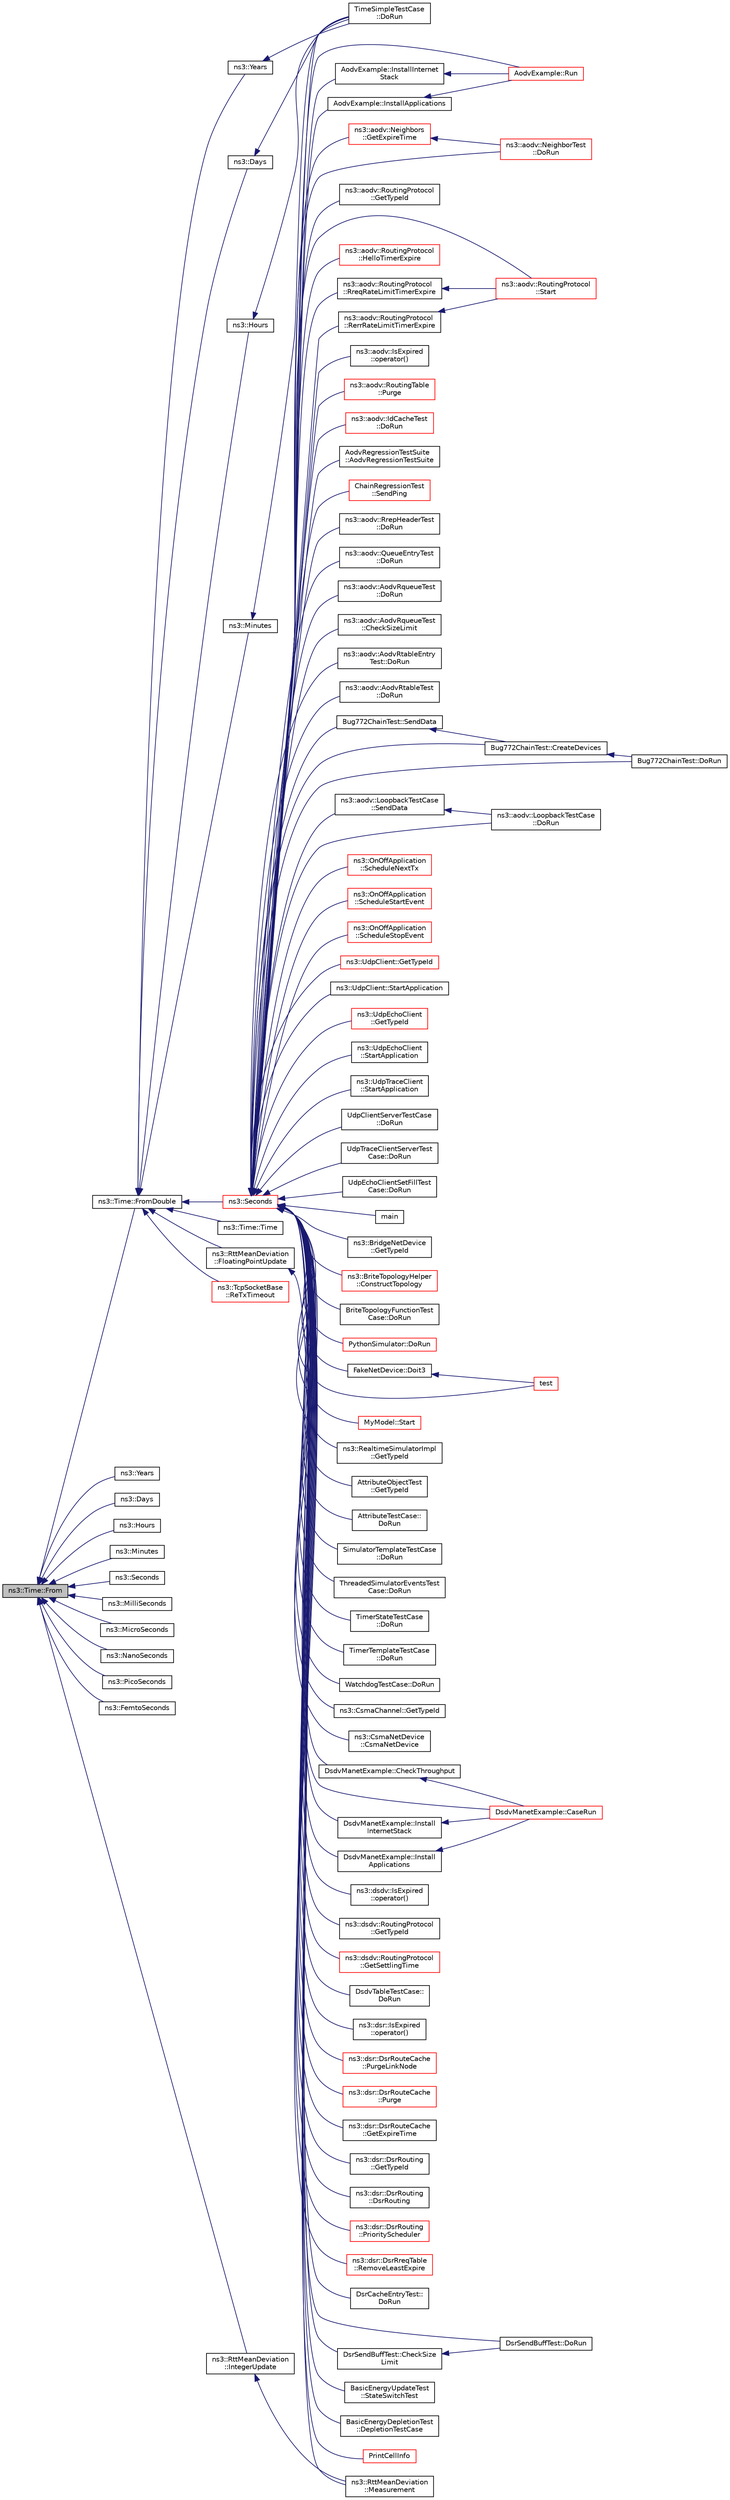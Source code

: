 digraph "ns3::Time::From"
{
  edge [fontname="Helvetica",fontsize="10",labelfontname="Helvetica",labelfontsize="10"];
  node [fontname="Helvetica",fontsize="10",shape=record];
  rankdir="LR";
  Node1 [label="ns3::Time::From",height=0.2,width=0.4,color="black", fillcolor="grey75", style="filled", fontcolor="black"];
  Node1 -> Node2 [dir="back",color="midnightblue",fontsize="10",style="solid"];
  Node2 [label="ns3::Time::FromDouble",height=0.2,width=0.4,color="black", fillcolor="white", style="filled",URL="$dc/d04/classns3_1_1Time.html#a60e845f4a74e62495b86356afe604cb4"];
  Node2 -> Node3 [dir="back",color="midnightblue",fontsize="10",style="solid"];
  Node3 [label="ns3::Years",height=0.2,width=0.4,color="black", fillcolor="white", style="filled",URL="$d1/dec/group__timecivil.html#gacba71dd5cfeb7aa46f08a20260247975"];
  Node3 -> Node4 [dir="back",color="midnightblue",fontsize="10",style="solid"];
  Node4 [label="TimeSimpleTestCase\l::DoRun",height=0.2,width=0.4,color="black", fillcolor="white", style="filled",URL="$d7/d25/classTimeSimpleTestCase.html#a4420daddc0f37503638626397ec83f41",tooltip="Implementation to actually run this TestCase. "];
  Node2 -> Node5 [dir="back",color="midnightblue",fontsize="10",style="solid"];
  Node5 [label="ns3::Days",height=0.2,width=0.4,color="black", fillcolor="white", style="filled",URL="$d1/dec/group__timecivil.html#ga58292fd2de67cc4ccd619ca83d28574b"];
  Node5 -> Node4 [dir="back",color="midnightblue",fontsize="10",style="solid"];
  Node2 -> Node6 [dir="back",color="midnightblue",fontsize="10",style="solid"];
  Node6 [label="ns3::Hours",height=0.2,width=0.4,color="black", fillcolor="white", style="filled",URL="$d1/dec/group__timecivil.html#ga6059b5d67fe1e174729c063be4fa2bf7"];
  Node6 -> Node4 [dir="back",color="midnightblue",fontsize="10",style="solid"];
  Node2 -> Node7 [dir="back",color="midnightblue",fontsize="10",style="solid"];
  Node7 [label="ns3::Minutes",height=0.2,width=0.4,color="black", fillcolor="white", style="filled",URL="$d1/dec/group__timecivil.html#gaaab039c044ad40238a9d5b556349d0d5"];
  Node7 -> Node4 [dir="back",color="midnightblue",fontsize="10",style="solid"];
  Node2 -> Node8 [dir="back",color="midnightblue",fontsize="10",style="solid"];
  Node8 [label="ns3::Seconds",height=0.2,width=0.4,color="red", fillcolor="white", style="filled",URL="$d1/dec/group__timecivil.html#ga33c34b816f8ff6628e33d5c8e9713b9e"];
  Node8 -> Node9 [dir="back",color="midnightblue",fontsize="10",style="solid"];
  Node9 [label="AodvExample::Run",height=0.2,width=0.4,color="red", fillcolor="white", style="filled",URL="$d7/db6/classAodvExample.html#a954ace72fd69c0a09193047d33d9ad61",tooltip="Run simulation. "];
  Node8 -> Node10 [dir="back",color="midnightblue",fontsize="10",style="solid"];
  Node10 [label="AodvExample::InstallInternet\lStack",height=0.2,width=0.4,color="black", fillcolor="white", style="filled",URL="$d7/db6/classAodvExample.html#abc2e6b6dd4791571042bc65a1340efd5"];
  Node10 -> Node9 [dir="back",color="midnightblue",fontsize="10",style="solid"];
  Node8 -> Node11 [dir="back",color="midnightblue",fontsize="10",style="solid"];
  Node11 [label="AodvExample::InstallApplications",height=0.2,width=0.4,color="black", fillcolor="white", style="filled",URL="$d7/db6/classAodvExample.html#a181ce6b0304fa53ac0db6cb0228f93f7"];
  Node11 -> Node9 [dir="back",color="midnightblue",fontsize="10",style="solid"];
  Node8 -> Node12 [dir="back",color="midnightblue",fontsize="10",style="solid"];
  Node12 [label="ns3::aodv::Neighbors\l::GetExpireTime",height=0.2,width=0.4,color="red", fillcolor="white", style="filled",URL="$d7/d21/classns3_1_1aodv_1_1Neighbors.html#a08811b3c7cfcc0a152a05d2d582ea6eb",tooltip="Return expire time for neighbor node with address addr, if exists, else return 0. ..."];
  Node12 -> Node13 [dir="back",color="midnightblue",fontsize="10",style="solid"];
  Node13 [label="ns3::aodv::NeighborTest\l::DoRun",height=0.2,width=0.4,color="red", fillcolor="white", style="filled",URL="$d0/d15/structns3_1_1aodv_1_1NeighborTest.html#aeb957b7644d6c77f5d0d43d2c160897f",tooltip="Implementation to actually run this TestCase. "];
  Node8 -> Node14 [dir="back",color="midnightblue",fontsize="10",style="solid"];
  Node14 [label="ns3::aodv::RoutingProtocol\l::GetTypeId",height=0.2,width=0.4,color="black", fillcolor="white", style="filled",URL="$db/dd0/classns3_1_1aodv_1_1RoutingProtocol.html#a430a9cb799a51fc76e8e1580edf5f413"];
  Node8 -> Node15 [dir="back",color="midnightblue",fontsize="10",style="solid"];
  Node15 [label="ns3::aodv::RoutingProtocol\l::Start",height=0.2,width=0.4,color="red", fillcolor="white", style="filled",URL="$db/dd0/classns3_1_1aodv_1_1RoutingProtocol.html#a93dd1a9a127ebea592e06e3cf3f5cb11",tooltip="Start protocol operation. "];
  Node8 -> Node16 [dir="back",color="midnightblue",fontsize="10",style="solid"];
  Node16 [label="ns3::aodv::RoutingProtocol\l::HelloTimerExpire",height=0.2,width=0.4,color="red", fillcolor="white", style="filled",URL="$db/dd0/classns3_1_1aodv_1_1RoutingProtocol.html#a4dc002f2942cbcf436d16183c1c71f10",tooltip="Schedule next send of hello message. "];
  Node8 -> Node17 [dir="back",color="midnightblue",fontsize="10",style="solid"];
  Node17 [label="ns3::aodv::RoutingProtocol\l::RreqRateLimitTimerExpire",height=0.2,width=0.4,color="black", fillcolor="white", style="filled",URL="$db/dd0/classns3_1_1aodv_1_1RoutingProtocol.html#aee7a58848233510a151f89c92488c0dd",tooltip="Reset RREQ count and schedule RREQ rate limit timer with delay 1 sec. "];
  Node17 -> Node15 [dir="back",color="midnightblue",fontsize="10",style="solid"];
  Node8 -> Node18 [dir="back",color="midnightblue",fontsize="10",style="solid"];
  Node18 [label="ns3::aodv::RoutingProtocol\l::RerrRateLimitTimerExpire",height=0.2,width=0.4,color="black", fillcolor="white", style="filled",URL="$db/dd0/classns3_1_1aodv_1_1RoutingProtocol.html#a224b04cf88ed78efbc44014502125b53",tooltip="Reset RERR count and schedule RERR rate limit timer with delay 1 sec. "];
  Node18 -> Node15 [dir="back",color="midnightblue",fontsize="10",style="solid"];
  Node8 -> Node19 [dir="back",color="midnightblue",fontsize="10",style="solid"];
  Node19 [label="ns3::aodv::IsExpired\l::operator()",height=0.2,width=0.4,color="black", fillcolor="white", style="filled",URL="$da/d93/structns3_1_1aodv_1_1IsExpired.html#abaa386bea1d0982c10aa4636306df247"];
  Node8 -> Node20 [dir="back",color="midnightblue",fontsize="10",style="solid"];
  Node20 [label="ns3::aodv::RoutingTable\l::Purge",height=0.2,width=0.4,color="red", fillcolor="white", style="filled",URL="$de/d42/classns3_1_1aodv_1_1RoutingTable.html#a2d0250f231e06733c06a43f5ec6a310b",tooltip="Delete all outdated entries and invalidate valid entry if Lifetime is expired. "];
  Node8 -> Node21 [dir="back",color="midnightblue",fontsize="10",style="solid"];
  Node21 [label="ns3::aodv::IdCacheTest\l::DoRun",height=0.2,width=0.4,color="red", fillcolor="white", style="filled",URL="$d7/d70/classns3_1_1aodv_1_1IdCacheTest.html#af48af2859e1e63cf946df38906f4d7a2",tooltip="Implementation to actually run this TestCase. "];
  Node8 -> Node22 [dir="back",color="midnightblue",fontsize="10",style="solid"];
  Node22 [label="AodvRegressionTestSuite\l::AodvRegressionTestSuite",height=0.2,width=0.4,color="black", fillcolor="white", style="filled",URL="$dc/d46/classAodvRegressionTestSuite.html#aecfdf8a412266f38b422c53d12a2d6f4"];
  Node8 -> Node23 [dir="back",color="midnightblue",fontsize="10",style="solid"];
  Node23 [label="ChainRegressionTest\l::SendPing",height=0.2,width=0.4,color="red", fillcolor="white", style="filled",URL="$da/d19/classChainRegressionTest.html#a7282b25c193b2b0f237263616b10f251",tooltip="Send one ping. "];
  Node8 -> Node13 [dir="back",color="midnightblue",fontsize="10",style="solid"];
  Node8 -> Node24 [dir="back",color="midnightblue",fontsize="10",style="solid"];
  Node24 [label="ns3::aodv::RrepHeaderTest\l::DoRun",height=0.2,width=0.4,color="black", fillcolor="white", style="filled",URL="$d8/d49/structns3_1_1aodv_1_1RrepHeaderTest.html#a738960399e10020c091c3b87085f16cd",tooltip="Implementation to actually run this TestCase. "];
  Node8 -> Node25 [dir="back",color="midnightblue",fontsize="10",style="solid"];
  Node25 [label="ns3::aodv::QueueEntryTest\l::DoRun",height=0.2,width=0.4,color="black", fillcolor="white", style="filled",URL="$d1/d39/structns3_1_1aodv_1_1QueueEntryTest.html#a55f122b89ef32138c7322933ebac3a0b",tooltip="Implementation to actually run this TestCase. "];
  Node8 -> Node26 [dir="back",color="midnightblue",fontsize="10",style="solid"];
  Node26 [label="ns3::aodv::AodvRqueueTest\l::DoRun",height=0.2,width=0.4,color="black", fillcolor="white", style="filled",URL="$d3/d00/structns3_1_1aodv_1_1AodvRqueueTest.html#a7ec6b59547d19f9c08f2dcff06eecae3",tooltip="Implementation to actually run this TestCase. "];
  Node8 -> Node27 [dir="back",color="midnightblue",fontsize="10",style="solid"];
  Node27 [label="ns3::aodv::AodvRqueueTest\l::CheckSizeLimit",height=0.2,width=0.4,color="black", fillcolor="white", style="filled",URL="$d3/d00/structns3_1_1aodv_1_1AodvRqueueTest.html#aa9ce570206331dbac430dcca56c890f3"];
  Node8 -> Node28 [dir="back",color="midnightblue",fontsize="10",style="solid"];
  Node28 [label="ns3::aodv::AodvRtableEntry\lTest::DoRun",height=0.2,width=0.4,color="black", fillcolor="white", style="filled",URL="$d1/de6/structns3_1_1aodv_1_1AodvRtableEntryTest.html#ad1739d41fc9618c26b8c43e9ad45a60b",tooltip="Implementation to actually run this TestCase. "];
  Node8 -> Node29 [dir="back",color="midnightblue",fontsize="10",style="solid"];
  Node29 [label="ns3::aodv::AodvRtableTest\l::DoRun",height=0.2,width=0.4,color="black", fillcolor="white", style="filled",URL="$de/d00/structns3_1_1aodv_1_1AodvRtableTest.html#a9eb10e0a4367097b064fe9875d21e329",tooltip="Implementation to actually run this TestCase. "];
  Node8 -> Node30 [dir="back",color="midnightblue",fontsize="10",style="solid"];
  Node30 [label="Bug772ChainTest::SendData",height=0.2,width=0.4,color="black", fillcolor="white", style="filled",URL="$d0/d17/classBug772ChainTest.html#aa2ca782ce38d9b2435001b878650146c"];
  Node30 -> Node31 [dir="back",color="midnightblue",fontsize="10",style="solid"];
  Node31 [label="Bug772ChainTest::CreateDevices",height=0.2,width=0.4,color="black", fillcolor="white", style="filled",URL="$d0/d17/classBug772ChainTest.html#a9dfdee167ab354dd596e13d1a873e50a",tooltip="Create devices, install TCP/IP stack and applications. "];
  Node31 -> Node32 [dir="back",color="midnightblue",fontsize="10",style="solid"];
  Node32 [label="Bug772ChainTest::DoRun",height=0.2,width=0.4,color="black", fillcolor="white", style="filled",URL="$d0/d17/classBug772ChainTest.html#a28c0cb91d146d6b3fdfb86dc8dc1f5b6",tooltip="Go. "];
  Node8 -> Node32 [dir="back",color="midnightblue",fontsize="10",style="solid"];
  Node8 -> Node31 [dir="back",color="midnightblue",fontsize="10",style="solid"];
  Node8 -> Node33 [dir="back",color="midnightblue",fontsize="10",style="solid"];
  Node33 [label="ns3::aodv::LoopbackTestCase\l::SendData",height=0.2,width=0.4,color="black", fillcolor="white", style="filled",URL="$d2/d8c/classns3_1_1aodv_1_1LoopbackTestCase.html#a703cd6374b8b35680e0ac5c8bbb8a65c"];
  Node33 -> Node34 [dir="back",color="midnightblue",fontsize="10",style="solid"];
  Node34 [label="ns3::aodv::LoopbackTestCase\l::DoRun",height=0.2,width=0.4,color="black", fillcolor="white", style="filled",URL="$d2/d8c/classns3_1_1aodv_1_1LoopbackTestCase.html#aa4ecd46f743a971813870cff58563eab",tooltip="Implementation to actually run this TestCase. "];
  Node8 -> Node34 [dir="back",color="midnightblue",fontsize="10",style="solid"];
  Node8 -> Node35 [dir="back",color="midnightblue",fontsize="10",style="solid"];
  Node35 [label="ns3::OnOffApplication\l::ScheduleNextTx",height=0.2,width=0.4,color="red", fillcolor="white", style="filled",URL="$dc/d04/classns3_1_1OnOffApplication.html#a654fc8acee0ccc66f1c736a06c5e149d",tooltip="Schedule the next packet transmission. "];
  Node8 -> Node36 [dir="back",color="midnightblue",fontsize="10",style="solid"];
  Node36 [label="ns3::OnOffApplication\l::ScheduleStartEvent",height=0.2,width=0.4,color="red", fillcolor="white", style="filled",URL="$dc/d04/classns3_1_1OnOffApplication.html#a20124d7b90ced13c6b92388b6ab0d8f9",tooltip="Schedule the next On period start. "];
  Node8 -> Node37 [dir="back",color="midnightblue",fontsize="10",style="solid"];
  Node37 [label="ns3::OnOffApplication\l::ScheduleStopEvent",height=0.2,width=0.4,color="red", fillcolor="white", style="filled",URL="$dc/d04/classns3_1_1OnOffApplication.html#a77a666c5f73ec9a94fb06ca47c5b6dde",tooltip="Schedule the next Off period start. "];
  Node8 -> Node38 [dir="back",color="midnightblue",fontsize="10",style="solid"];
  Node38 [label="ns3::UdpClient::GetTypeId",height=0.2,width=0.4,color="red", fillcolor="white", style="filled",URL="$de/da9/classns3_1_1UdpClient.html#adfc2de1bb83a6543cbaa60cc85a01049",tooltip="Get the type ID. "];
  Node8 -> Node39 [dir="back",color="midnightblue",fontsize="10",style="solid"];
  Node39 [label="ns3::UdpClient::StartApplication",height=0.2,width=0.4,color="black", fillcolor="white", style="filled",URL="$de/da9/classns3_1_1UdpClient.html#a18c3a451f2c18d2edc6a634a913f1474",tooltip="Application specific startup code. "];
  Node8 -> Node40 [dir="back",color="midnightblue",fontsize="10",style="solid"];
  Node40 [label="ns3::UdpEchoClient\l::GetTypeId",height=0.2,width=0.4,color="red", fillcolor="white", style="filled",URL="$de/d6b/classns3_1_1UdpEchoClient.html#a588785708510507df96ccef98df75adc",tooltip="Get the type ID. "];
  Node8 -> Node41 [dir="back",color="midnightblue",fontsize="10",style="solid"];
  Node41 [label="ns3::UdpEchoClient\l::StartApplication",height=0.2,width=0.4,color="black", fillcolor="white", style="filled",URL="$de/d6b/classns3_1_1UdpEchoClient.html#a48fffea76bbceda5b0bec9c3007411fc",tooltip="Application specific startup code. "];
  Node8 -> Node42 [dir="back",color="midnightblue",fontsize="10",style="solid"];
  Node42 [label="ns3::UdpTraceClient\l::StartApplication",height=0.2,width=0.4,color="black", fillcolor="white", style="filled",URL="$d4/d5a/structns3_1_1UdpTraceClient.html#a7d28a5a8886372fc6b10d5fe9deca035",tooltip="Application specific startup code. "];
  Node8 -> Node43 [dir="back",color="midnightblue",fontsize="10",style="solid"];
  Node43 [label="UdpClientServerTestCase\l::DoRun",height=0.2,width=0.4,color="black", fillcolor="white", style="filled",URL="$d2/dc1/classUdpClientServerTestCase.html#a9f7f382020c2a70d7cb2434ae18c9b6c",tooltip="Implementation to actually run this TestCase. "];
  Node8 -> Node44 [dir="back",color="midnightblue",fontsize="10",style="solid"];
  Node44 [label="UdpTraceClientServerTest\lCase::DoRun",height=0.2,width=0.4,color="black", fillcolor="white", style="filled",URL="$d8/daf/classUdpTraceClientServerTestCase.html#a067367203d92eb6f9edaee3c17da6d8a",tooltip="Implementation to actually run this TestCase. "];
  Node8 -> Node45 [dir="back",color="midnightblue",fontsize="10",style="solid"];
  Node45 [label="UdpEchoClientSetFillTest\lCase::DoRun",height=0.2,width=0.4,color="black", fillcolor="white", style="filled",URL="$d6/db2/classUdpEchoClientSetFillTestCase.html#abab274bc5d6e6f303a96446710d650b2",tooltip="Implementation to actually run this TestCase. "];
  Node8 -> Node46 [dir="back",color="midnightblue",fontsize="10",style="solid"];
  Node46 [label="main",height=0.2,width=0.4,color="black", fillcolor="white", style="filled",URL="$d0/d88/csma-bridge-one-hop_8cc.html#a0ddf1224851353fc92bfbff6f499fa97"];
  Node8 -> Node47 [dir="back",color="midnightblue",fontsize="10",style="solid"];
  Node47 [label="ns3::BridgeNetDevice\l::GetTypeId",height=0.2,width=0.4,color="black", fillcolor="white", style="filled",URL="$d9/d8d/classns3_1_1BridgeNetDevice.html#a9c8adb9ce413618caaa052929b69a6c9",tooltip="Get the type ID. "];
  Node8 -> Node48 [dir="back",color="midnightblue",fontsize="10",style="solid"];
  Node48 [label="ns3::BriteTopologyHelper\l::ConstructTopology",height=0.2,width=0.4,color="red", fillcolor="white", style="filled",URL="$da/dee/classns3_1_1BriteTopologyHelper.html#a39beaa3fb7f93fa98db00503a4b50de8"];
  Node8 -> Node49 [dir="back",color="midnightblue",fontsize="10",style="solid"];
  Node49 [label="BriteTopologyFunctionTest\lCase::DoRun",height=0.2,width=0.4,color="black", fillcolor="white", style="filled",URL="$d6/df2/classBriteTopologyFunctionTestCase.html#a8646dcfe4cd680f0fb25c5f70b2b46d6",tooltip="Implementation to actually run this TestCase. "];
  Node8 -> Node50 [dir="back",color="midnightblue",fontsize="10",style="solid"];
  Node50 [label="PythonSimulator::DoRun",height=0.2,width=0.4,color="red", fillcolor="white", style="filled",URL="$d7/d8a/classPythonSimulator.html#a8fdd25c4b44834b32b9955f52d26d35b"];
  Node8 -> Node51 [dir="back",color="midnightblue",fontsize="10",style="solid"];
  Node51 [label="FakeNetDevice::Doit3",height=0.2,width=0.4,color="black", fillcolor="white", style="filled",URL="$d3/df7/classFakeNetDevice.html#a8a9e7c66558bdae03fac8940d3682849"];
  Node51 -> Node52 [dir="back",color="midnightblue",fontsize="10",style="solid"];
  Node52 [label="test",height=0.2,width=0.4,color="red", fillcolor="white", style="filled",URL="$d2/def/main-test-sync_8cc.html#a708a4c1a4d0c4acc4c447310dd4db27f"];
  Node8 -> Node52 [dir="back",color="midnightblue",fontsize="10",style="solid"];
  Node8 -> Node53 [dir="back",color="midnightblue",fontsize="10",style="solid"];
  Node53 [label="MyModel::Start",height=0.2,width=0.4,color="red", fillcolor="white", style="filled",URL="$d5/da6/classMyModel.html#abf08683668663b0613f41d5528c9fb78"];
  Node8 -> Node54 [dir="back",color="midnightblue",fontsize="10",style="solid"];
  Node54 [label="ns3::RealtimeSimulatorImpl\l::GetTypeId",height=0.2,width=0.4,color="black", fillcolor="white", style="filled",URL="$da/d73/classns3_1_1RealtimeSimulatorImpl.html#a9d7848bcebc8200ddbb5393bcd1f2064"];
  Node8 -> Node55 [dir="back",color="midnightblue",fontsize="10",style="solid"];
  Node55 [label="AttributeObjectTest\l::GetTypeId",height=0.2,width=0.4,color="black", fillcolor="white", style="filled",URL="$d6/dae/classAttributeObjectTest.html#a1a3064dae19725ebd81d6da0a74e7021"];
  Node8 -> Node56 [dir="back",color="midnightblue",fontsize="10",style="solid"];
  Node56 [label="AttributeTestCase::\lDoRun",height=0.2,width=0.4,color="black", fillcolor="white", style="filled",URL="$df/dc3/classAttributeTestCase.html#a2d016e00e20bc520970cab3622a82d25",tooltip="Implementation to actually run this TestCase. "];
  Node8 -> Node57 [dir="back",color="midnightblue",fontsize="10",style="solid"];
  Node57 [label="SimulatorTemplateTestCase\l::DoRun",height=0.2,width=0.4,color="black", fillcolor="white", style="filled",URL="$d6/d69/classSimulatorTemplateTestCase.html#a31db3029349f8d2860e1d0e012fa11de",tooltip="Implementation to actually run this TestCase. "];
  Node8 -> Node58 [dir="back",color="midnightblue",fontsize="10",style="solid"];
  Node58 [label="ThreadedSimulatorEventsTest\lCase::DoRun",height=0.2,width=0.4,color="black", fillcolor="white", style="filled",URL="$d4/d56/classThreadedSimulatorEventsTestCase.html#a77bfe7eb0320066be432673a1f07a104",tooltip="Implementation to actually run this TestCase. "];
  Node8 -> Node4 [dir="back",color="midnightblue",fontsize="10",style="solid"];
  Node8 -> Node59 [dir="back",color="midnightblue",fontsize="10",style="solid"];
  Node59 [label="TimerStateTestCase\l::DoRun",height=0.2,width=0.4,color="black", fillcolor="white", style="filled",URL="$d9/dfc/classTimerStateTestCase.html#a879d8ef21299859ba79ae1179024991e",tooltip="Implementation to actually run this TestCase. "];
  Node8 -> Node60 [dir="back",color="midnightblue",fontsize="10",style="solid"];
  Node60 [label="TimerTemplateTestCase\l::DoRun",height=0.2,width=0.4,color="black", fillcolor="white", style="filled",URL="$d7/dc7/classTimerTemplateTestCase.html#a2fc717705ab61437ce7d36ced979a9d7",tooltip="Implementation to actually run this TestCase. "];
  Node8 -> Node61 [dir="back",color="midnightblue",fontsize="10",style="solid"];
  Node61 [label="WatchdogTestCase::DoRun",height=0.2,width=0.4,color="black", fillcolor="white", style="filled",URL="$d0/da3/classWatchdogTestCase.html#a81f76aedff6228054266a36c6718b81e",tooltip="Implementation to actually run this TestCase. "];
  Node8 -> Node62 [dir="back",color="midnightblue",fontsize="10",style="solid"];
  Node62 [label="ns3::CsmaChannel::GetTypeId",height=0.2,width=0.4,color="black", fillcolor="white", style="filled",URL="$de/d86/classns3_1_1CsmaChannel.html#a58ca8d59505018b8a4bfe9288bbd2066",tooltip="Get the type ID. "];
  Node8 -> Node63 [dir="back",color="midnightblue",fontsize="10",style="solid"];
  Node63 [label="ns3::CsmaNetDevice\l::CsmaNetDevice",height=0.2,width=0.4,color="black", fillcolor="white", style="filled",URL="$d4/df2/classns3_1_1CsmaNetDevice.html#a5005a5403e112dad6ecd2922a9065916"];
  Node8 -> Node64 [dir="back",color="midnightblue",fontsize="10",style="solid"];
  Node64 [label="DsdvManetExample::CheckThroughput",height=0.2,width=0.4,color="black", fillcolor="white", style="filled",URL="$d3/d2a/classDsdvManetExample.html#ab5d63dc94628b172ffc155db71323450"];
  Node64 -> Node65 [dir="back",color="midnightblue",fontsize="10",style="solid"];
  Node65 [label="DsdvManetExample::CaseRun",height=0.2,width=0.4,color="red", fillcolor="white", style="filled",URL="$d3/d2a/classDsdvManetExample.html#aa61b3622afce14d04f2cf656fba31f4d"];
  Node8 -> Node65 [dir="back",color="midnightblue",fontsize="10",style="solid"];
  Node8 -> Node66 [dir="back",color="midnightblue",fontsize="10",style="solid"];
  Node66 [label="DsdvManetExample::Install\lInternetStack",height=0.2,width=0.4,color="black", fillcolor="white", style="filled",URL="$d3/d2a/classDsdvManetExample.html#a81e2a6a60033ea5e4f630c8805cd9586"];
  Node66 -> Node65 [dir="back",color="midnightblue",fontsize="10",style="solid"];
  Node8 -> Node67 [dir="back",color="midnightblue",fontsize="10",style="solid"];
  Node67 [label="DsdvManetExample::Install\lApplications",height=0.2,width=0.4,color="black", fillcolor="white", style="filled",URL="$d3/d2a/classDsdvManetExample.html#a0ad1c4265d2a60564491d137832f273b"];
  Node67 -> Node65 [dir="back",color="midnightblue",fontsize="10",style="solid"];
  Node8 -> Node68 [dir="back",color="midnightblue",fontsize="10",style="solid"];
  Node68 [label="ns3::dsdv::IsExpired\l::operator()",height=0.2,width=0.4,color="black", fillcolor="white", style="filled",URL="$d9/dbe/structns3_1_1dsdv_1_1IsExpired.html#a01676a976a51528b3377ed2a8504482b"];
  Node8 -> Node69 [dir="back",color="midnightblue",fontsize="10",style="solid"];
  Node69 [label="ns3::dsdv::RoutingProtocol\l::GetTypeId",height=0.2,width=0.4,color="black", fillcolor="white", style="filled",URL="$de/dca/classns3_1_1dsdv_1_1RoutingProtocol.html#a94877c474548735fa3764b89a86db709"];
  Node8 -> Node70 [dir="back",color="midnightblue",fontsize="10",style="solid"];
  Node70 [label="ns3::dsdv::RoutingProtocol\l::GetSettlingTime",height=0.2,width=0.4,color="red", fillcolor="white", style="filled",URL="$de/dca/classns3_1_1dsdv_1_1RoutingProtocol.html#a83244927636fd12b775ebdbe0b334e68"];
  Node8 -> Node71 [dir="back",color="midnightblue",fontsize="10",style="solid"];
  Node71 [label="DsdvTableTestCase::\lDoRun",height=0.2,width=0.4,color="black", fillcolor="white", style="filled",URL="$dd/d28/classDsdvTableTestCase.html#ad173510de3d8e21d4b4eb86e9ce32e43",tooltip="Implementation to actually run this TestCase. "];
  Node8 -> Node72 [dir="back",color="midnightblue",fontsize="10",style="solid"];
  Node72 [label="ns3::dsr::IsExpired\l::operator()",height=0.2,width=0.4,color="black", fillcolor="white", style="filled",URL="$dc/d8c/structns3_1_1dsr_1_1IsExpired.html#a2cb6e6a9208893b040e62718e8c4552f"];
  Node8 -> Node73 [dir="back",color="midnightblue",fontsize="10",style="solid"];
  Node73 [label="ns3::dsr::DsrRouteCache\l::PurgeLinkNode",height=0.2,width=0.4,color="red", fillcolor="white", style="filled",URL="$df/d3d/classns3_1_1dsr_1_1DsrRouteCache.html#a0a053ff3dc1d3872188e85e30d1afb7e"];
  Node8 -> Node74 [dir="back",color="midnightblue",fontsize="10",style="solid"];
  Node74 [label="ns3::dsr::DsrRouteCache\l::Purge",height=0.2,width=0.4,color="red", fillcolor="white", style="filled",URL="$df/d3d/classns3_1_1dsr_1_1DsrRouteCache.html#a33ac58361cc0e1cbe1b561db26f5dc82",tooltip="Delete all outdated entries and invalidate valid entry if Lifetime is expired. "];
  Node8 -> Node75 [dir="back",color="midnightblue",fontsize="10",style="solid"];
  Node75 [label="ns3::dsr::DsrRouteCache\l::GetExpireTime",height=0.2,width=0.4,color="black", fillcolor="white", style="filled",URL="$df/d3d/classns3_1_1dsr_1_1DsrRouteCache.html#aa9a8137b8eb12cdc8961fb1c51b0a3f4",tooltip="Return expire time for neighbor node with address addr, if exists, else return 0. ..."];
  Node8 -> Node76 [dir="back",color="midnightblue",fontsize="10",style="solid"];
  Node76 [label="ns3::dsr::DsrRouting\l::GetTypeId",height=0.2,width=0.4,color="black", fillcolor="white", style="filled",URL="$df/d32/classns3_1_1dsr_1_1DsrRouting.html#add1c578a2b05d4e9bdd3d983b2e3b4ae",tooltip="Get the type identificator. "];
  Node8 -> Node77 [dir="back",color="midnightblue",fontsize="10",style="solid"];
  Node77 [label="ns3::dsr::DsrRouting\l::DsrRouting",height=0.2,width=0.4,color="black", fillcolor="white", style="filled",URL="$df/d32/classns3_1_1dsr_1_1DsrRouting.html#a3b686bd293d4bd096180a1996171ccd1",tooltip="Constructor. "];
  Node8 -> Node78 [dir="back",color="midnightblue",fontsize="10",style="solid"];
  Node78 [label="ns3::dsr::DsrRouting\l::PriorityScheduler",height=0.2,width=0.4,color="red", fillcolor="white", style="filled",URL="$df/d32/classns3_1_1dsr_1_1DsrRouting.html#aefc4dde8bd52b5b631a7ebf1d5924210",tooltip="This function is called to schedule sending packets from the network queue by priority. "];
  Node8 -> Node79 [dir="back",color="midnightblue",fontsize="10",style="solid"];
  Node79 [label="ns3::dsr::DsrRreqTable\l::RemoveLeastExpire",height=0.2,width=0.4,color="red", fillcolor="white", style="filled",URL="$d9/d94/classns3_1_1dsr_1_1DsrRreqTable.html#aff44d7a02a9b024e5a77d035e6453a9e",tooltip="Remove the least used entry. "];
  Node8 -> Node80 [dir="back",color="midnightblue",fontsize="10",style="solid"];
  Node80 [label="DsrCacheEntryTest::\lDoRun",height=0.2,width=0.4,color="black", fillcolor="white", style="filled",URL="$d1/d6a/classDsrCacheEntryTest.html#a3603ab285d1258eccd2416853b98c76f",tooltip="Implementation to actually run this TestCase. "];
  Node8 -> Node81 [dir="back",color="midnightblue",fontsize="10",style="solid"];
  Node81 [label="DsrSendBuffTest::DoRun",height=0.2,width=0.4,color="black", fillcolor="white", style="filled",URL="$de/da1/classDsrSendBuffTest.html#a98ebe176520fd302d00226003ffd6636",tooltip="Implementation to actually run this TestCase. "];
  Node8 -> Node82 [dir="back",color="midnightblue",fontsize="10",style="solid"];
  Node82 [label="DsrSendBuffTest::CheckSize\lLimit",height=0.2,width=0.4,color="black", fillcolor="white", style="filled",URL="$de/da1/classDsrSendBuffTest.html#a1098fcaace1182d29902ec5b921a1022"];
  Node82 -> Node81 [dir="back",color="midnightblue",fontsize="10",style="solid"];
  Node8 -> Node83 [dir="back",color="midnightblue",fontsize="10",style="solid"];
  Node83 [label="BasicEnergyUpdateTest\l::StateSwitchTest",height=0.2,width=0.4,color="black", fillcolor="white", style="filled",URL="$d5/de0/classBasicEnergyUpdateTest.html#aebdf7df054db21ed34826ccdf208f6a6"];
  Node8 -> Node84 [dir="back",color="midnightblue",fontsize="10",style="solid"];
  Node84 [label="BasicEnergyDepletionTest\l::DepletionTestCase",height=0.2,width=0.4,color="black", fillcolor="white", style="filled",URL="$d0/d83/classBasicEnergyDepletionTest.html#a933f0ff2e50a5dc64b4312619405a05a"];
  Node8 -> Node85 [dir="back",color="midnightblue",fontsize="10",style="solid"];
  Node85 [label="PrintCellInfo",height=0.2,width=0.4,color="red", fillcolor="white", style="filled",URL="$df/d15/examples_2li-ion-energy-source_8cc.html#a5a233214e03143292862c2a936b073eb"];
  Node2 -> Node86 [dir="back",color="midnightblue",fontsize="10",style="solid"];
  Node86 [label="ns3::Time::Time",height=0.2,width=0.4,color="black", fillcolor="white", style="filled",URL="$dc/d04/classns3_1_1Time.html#addbf69c7aec0f3fd8c0595426d88622e",tooltip="Construct Time object from common time expressions like \"1ms\". "];
  Node2 -> Node87 [dir="back",color="midnightblue",fontsize="10",style="solid"];
  Node87 [label="ns3::RttMeanDeviation\l::FloatingPointUpdate",height=0.2,width=0.4,color="black", fillcolor="white", style="filled",URL="$d5/d30/classns3_1_1RttMeanDeviation.html#a6d3dc77a91e8c9aa23d912f2574111db"];
  Node87 -> Node88 [dir="back",color="midnightblue",fontsize="10",style="solid"];
  Node88 [label="ns3::RttMeanDeviation\l::Measurement",height=0.2,width=0.4,color="black", fillcolor="white", style="filled",URL="$d5/d30/classns3_1_1RttMeanDeviation.html#a3e727dacebe30903b9c7ea084564c4e8",tooltip="Add a new measurement to the estimator. "];
  Node2 -> Node89 [dir="back",color="midnightblue",fontsize="10",style="solid"];
  Node89 [label="ns3::TcpSocketBase\l::ReTxTimeout",height=0.2,width=0.4,color="red", fillcolor="white", style="filled",URL="$d1/d45/classns3_1_1TcpSocketBase.html#a60bb6a7cfb5855bba206606174d50c5e",tooltip="An RTO event happened. "];
  Node1 -> Node90 [dir="back",color="midnightblue",fontsize="10",style="solid"];
  Node90 [label="ns3::Years",height=0.2,width=0.4,color="black", fillcolor="white", style="filled",URL="$d1/dec/group__timecivil.html#ga6908a3ce36aeef5fee0ea41ff6e7a1fb"];
  Node1 -> Node91 [dir="back",color="midnightblue",fontsize="10",style="solid"];
  Node91 [label="ns3::Days",height=0.2,width=0.4,color="black", fillcolor="white", style="filled",URL="$d1/dec/group__timecivil.html#ga403cbc20d7d2533f6ced509e5ebaf981"];
  Node1 -> Node92 [dir="back",color="midnightblue",fontsize="10",style="solid"];
  Node92 [label="ns3::Hours",height=0.2,width=0.4,color="black", fillcolor="white", style="filled",URL="$d1/dec/group__timecivil.html#ga29967d3f5a5308049182163b6531538f"];
  Node1 -> Node93 [dir="back",color="midnightblue",fontsize="10",style="solid"];
  Node93 [label="ns3::Minutes",height=0.2,width=0.4,color="black", fillcolor="white", style="filled",URL="$d1/dec/group__timecivil.html#gad1d65647c9da93fd8679b9d87e04c7f4"];
  Node1 -> Node94 [dir="back",color="midnightblue",fontsize="10",style="solid"];
  Node94 [label="ns3::Seconds",height=0.2,width=0.4,color="black", fillcolor="white", style="filled",URL="$d1/dec/group__timecivil.html#ga8f78ae67044d734a45fa1a979d7ea1b3"];
  Node1 -> Node95 [dir="back",color="midnightblue",fontsize="10",style="solid"];
  Node95 [label="ns3::MilliSeconds",height=0.2,width=0.4,color="black", fillcolor="white", style="filled",URL="$d1/dec/group__timecivil.html#ga2bf74bc619c2bd0c88126e60a278bc2a"];
  Node1 -> Node96 [dir="back",color="midnightblue",fontsize="10",style="solid"];
  Node96 [label="ns3::MicroSeconds",height=0.2,width=0.4,color="black", fillcolor="white", style="filled",URL="$d1/dec/group__timecivil.html#gaefa3fed7390aaefecbd786061349422f"];
  Node1 -> Node97 [dir="back",color="midnightblue",fontsize="10",style="solid"];
  Node97 [label="ns3::NanoSeconds",height=0.2,width=0.4,color="black", fillcolor="white", style="filled",URL="$d1/dec/group__timecivil.html#gac97e03612b1423b981d8675a2eba95f8"];
  Node1 -> Node98 [dir="back",color="midnightblue",fontsize="10",style="solid"];
  Node98 [label="ns3::PicoSeconds",height=0.2,width=0.4,color="black", fillcolor="white", style="filled",URL="$d1/dec/group__timecivil.html#ga5187d3b8cb7ceccc0d492fe93a206aa8"];
  Node1 -> Node99 [dir="back",color="midnightblue",fontsize="10",style="solid"];
  Node99 [label="ns3::FemtoSeconds",height=0.2,width=0.4,color="black", fillcolor="white", style="filled",URL="$d1/dec/group__timecivil.html#gac5e0f0ac4f64b42a73364a839379ead9"];
  Node1 -> Node100 [dir="back",color="midnightblue",fontsize="10",style="solid"];
  Node100 [label="ns3::RttMeanDeviation\l::IntegerUpdate",height=0.2,width=0.4,color="black", fillcolor="white", style="filled",URL="$d5/d30/classns3_1_1RttMeanDeviation.html#af64f76fb0e39c735425f56add7e6bdd0"];
  Node100 -> Node88 [dir="back",color="midnightblue",fontsize="10",style="solid"];
}
